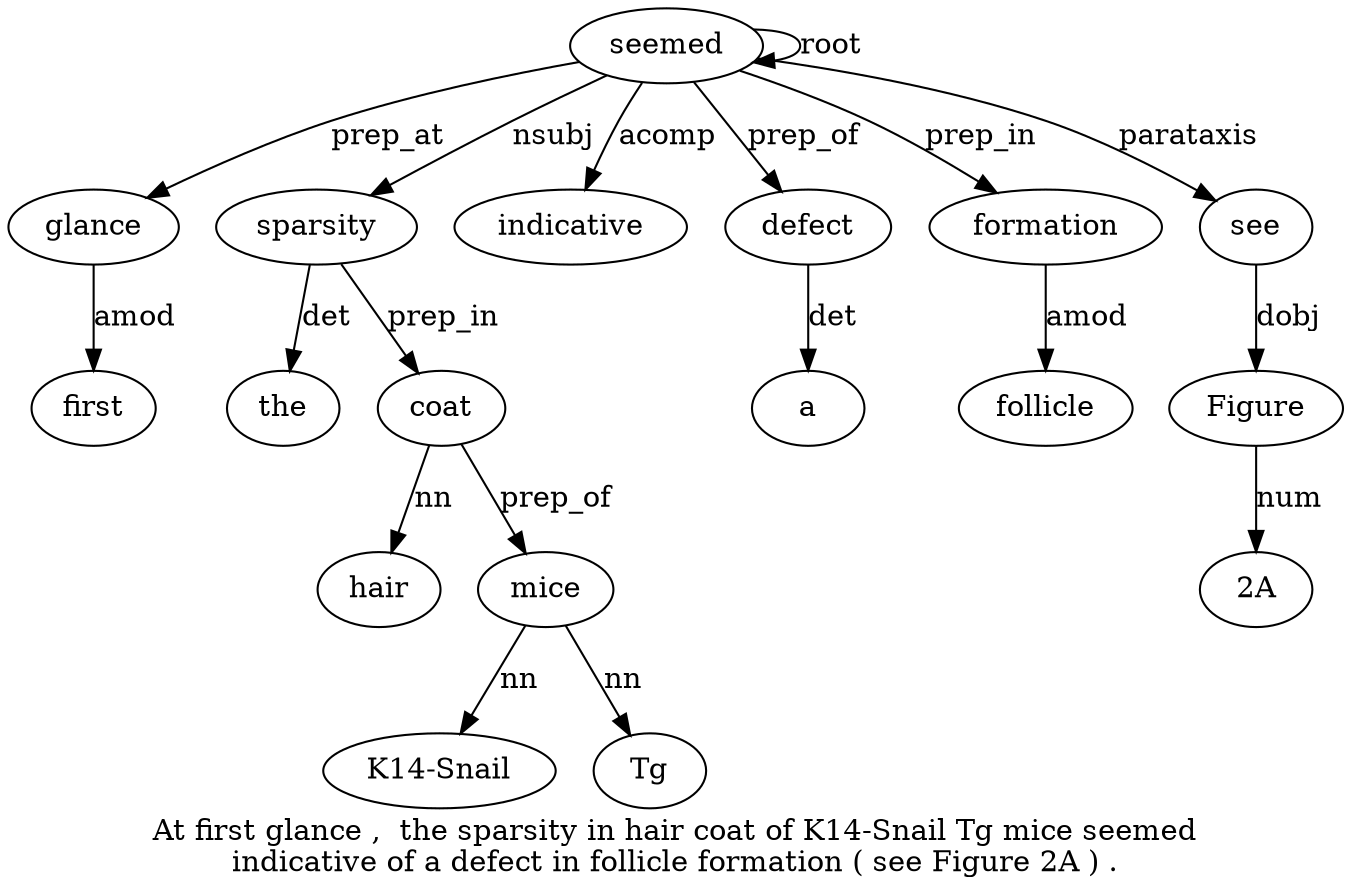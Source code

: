 digraph "At first glance ,  the sparsity in hair coat of K14-Snail Tg mice seemed indicative of a defect in follicle formation ( see Figure 2A ) ." {
label="At first glance ,  the sparsity in hair coat of K14-Snail Tg mice seemed
indicative of a defect in follicle formation ( see Figure 2A ) .";
glance3 [style=filled, fillcolor=white, label=glance];
first2 [style=filled, fillcolor=white, label=first];
glance3 -> first2  [label=amod];
seemed14 [style=filled, fillcolor=white, label=seemed];
seemed14 -> glance3  [label=prep_at];
sparsity6 [style=filled, fillcolor=white, label=sparsity];
the5 [style=filled, fillcolor=white, label=the];
sparsity6 -> the5  [label=det];
seemed14 -> sparsity6  [label=nsubj];
coat9 [style=filled, fillcolor=white, label=coat];
hair8 [style=filled, fillcolor=white, label=hair];
coat9 -> hair8  [label=nn];
sparsity6 -> coat9  [label=prep_in];
mice13 [style=filled, fillcolor=white, label=mice];
"K14-Snail" [style=filled, fillcolor=white, label="K14-Snail"];
mice13 -> "K14-Snail"  [label=nn];
Tg12 [style=filled, fillcolor=white, label=Tg];
mice13 -> Tg12  [label=nn];
coat9 -> mice13  [label=prep_of];
seemed14 -> seemed14  [label=root];
indicative15 [style=filled, fillcolor=white, label=indicative];
seemed14 -> indicative15  [label=acomp];
defect18 [style=filled, fillcolor=white, label=defect];
a17 [style=filled, fillcolor=white, label=a];
defect18 -> a17  [label=det];
seemed14 -> defect18  [label=prep_of];
formation21 [style=filled, fillcolor=white, label=formation];
follicle20 [style=filled, fillcolor=white, label=follicle];
formation21 -> follicle20  [label=amod];
seemed14 -> formation21  [label=prep_in];
see23 [style=filled, fillcolor=white, label=see];
seemed14 -> see23  [label=parataxis];
Figure24 [style=filled, fillcolor=white, label=Figure];
see23 -> Figure24  [label=dobj];
"2A25" [style=filled, fillcolor=white, label="2A"];
Figure24 -> "2A25"  [label=num];
}
